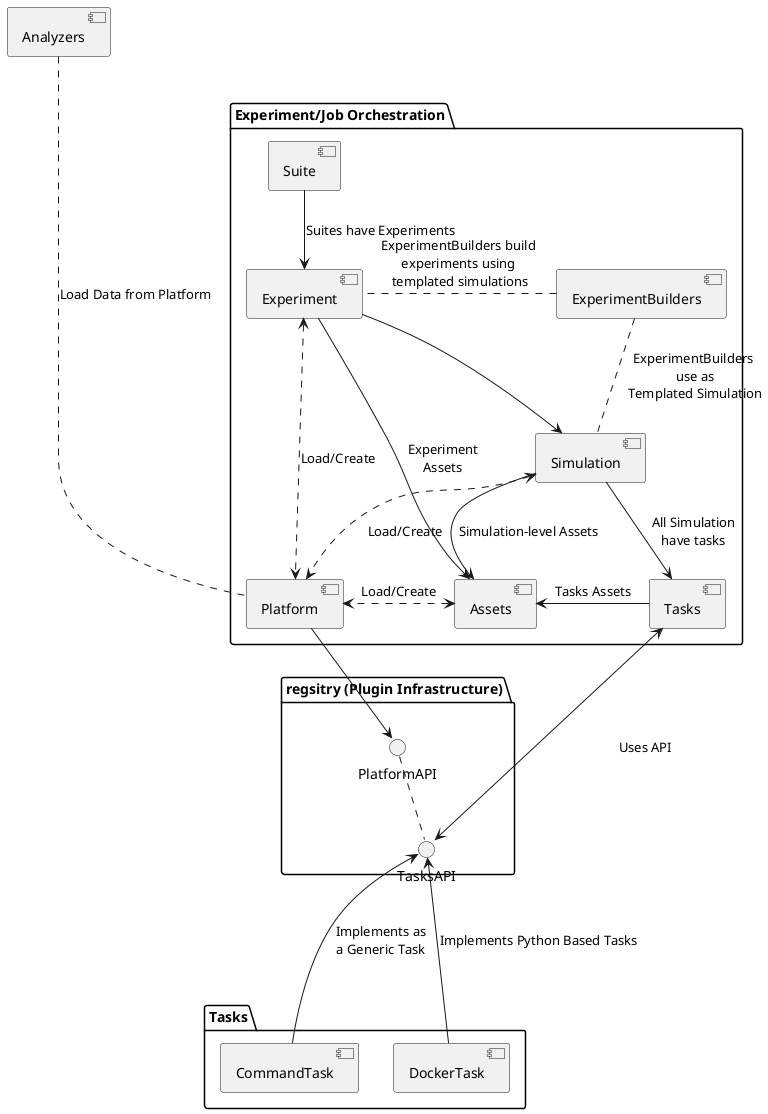 @startuml

[Analyzers]
package "Experiment/Job Orchestration" as ejo {
    [Assets]
    [Experiment]
    [ExperimentBuilders]
    [Simulation]
    [Tasks]
    [Platform]
    [Suite]
}


package "regsitry (Plugin Infrastructure)" as regsitry {
    () "PlatformAPI" as PlatformAPI
    () "TasksAPI" as TasksAPI
}
package "Tasks" as tasks {
  [CommandTask]
  [DockerTask]
}

Analyzers ..... Platform: Load Data from Platform
ExperimentBuilders . Experiment: ExperimentBuilders build \nexperiments using \ntemplated simulations
ExperimentBuilders . Simulation : ExperimentBuilders\n use as\n Templated Simulation
Platform --> PlatformAPI
PlatformAPI .. TasksAPI
[Suite] -down-> Experiment : Suites have Experiments
[Assets] <.> Platform : Load/Create
[Experiment] <.down.> Platform : Load/Create
[Experiment] -down-> Simulation
[Experiment] -right-> [Assets] : Experiment\nAssets
[Simulation] -> Assets: Simulation-level Assets
[Simulation] <.> Platform : Load/Create
[Simulation] -down-> [Tasks] : All Simulation\nhave tasks
[Tasks] -> Assets : Tasks Assets
[Tasks] <---> TasksAPI : Uses API
TasksAPI <-right-- CommandTask : Implements as\na Generic Task
TasksAPI <-down-- DockerTask: Implements Python Based Tasks
@enduml